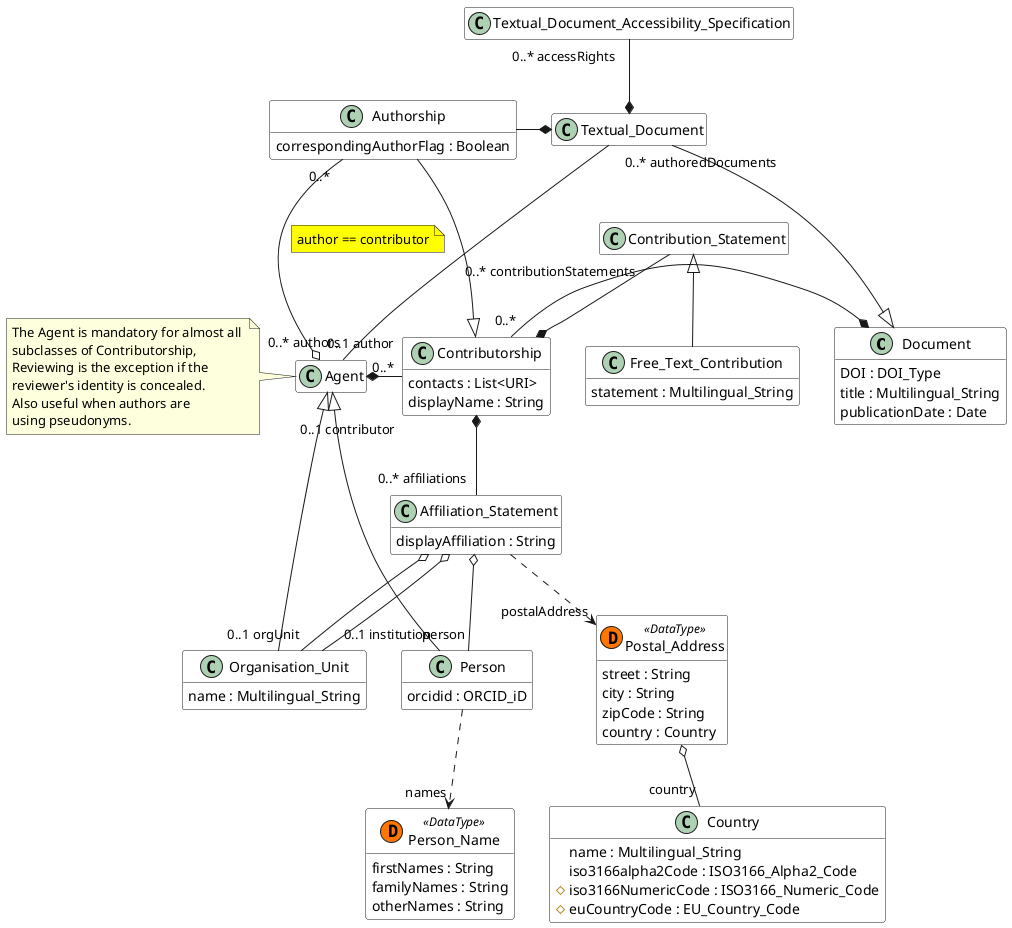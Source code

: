 @startuml
    !startsub common
    	!define datatype(x) class x << (D,#FF7700) DataType>>
    	hide empty members
    !endsub

    !startsub Document
    class "Document" #ffffff {
        DOI : DOI_Type
        title : Multilingual_String
        publicationDate : Date
    }
    class "Textual_Document" #ffffff {
    }
    !endsub

    !startsub TDAS
    class "Textual_Document_Accessibility_Specification" #ffffff {
    }
    !endsub

    !startsub Agent
    class "Agent" #ffffff {

        }
    !endsub

    class "Organisation_Unit" #ffffff {
        name : Multilingual_String
    }
    class "Person" #ffffff {
        orcidid : ORCID_iD
    }
    datatype("Person_Name") #ffffff {
        firstNames : String
        familyNames : String
        otherNames : String
    }
    class "Authorship" #ffffff {
        correspondingAuthorFlag : Boolean
    }

    !startsub Contributorship
    class "Contributorship" #ffffff {
        contacts : List<URI>
        displayName : String
    }
    class "Contribution_Statement" #ffffff {
    }
    class "Free_Text_Contribution" #ffffff {
        statement : Multilingual_String
    }
    !endsub

    class "Affiliation_Statement" #ffffff {
        displayAffiliation : String
    }
   datatype("Postal_Address") #ffffff {
        street : String
        city : String
        zipCode : String
        country : Country
    }
    class "Country" #ffffff {
        name : Multilingual_String
        iso3166alpha2Code : ISO3166_Alpha2_Code
        # iso3166NumericCode : ISO3166_Numeric_Code
        # euCountryCode : EU_Country_Code
    }
    "Postal_Address" o-- "country" "Country"
    "Affiliation_Statement" ..> "postalAddress" "Postal_Address"
    "Affiliation_Statement" o-- "0..1 orgUnit" "Organisation_Unit"
    "Affiliation_Statement" o-- "0..1 institution" "Organisation_Unit"
    "Affiliation_Statement" o-- "person" "Person"
    !startsub Contributorship
    "Contribution_Statement" <|-- "Free_Text_Contribution"
    !endsub
    !startsub Contributorship
    "Contributorship" "0..*" -r-* "Document"
    !endsub
    !startsub Contributorship
    "Contributorship" "0..*" -l-* "0..1 contributor" "Agent"
    !endsub
    "Contributorship" *-- "0..* affiliations" "Affiliation_Statement"
    !startsub Contributorship
    "Contributorship" *-u- "0..* contributionStatements" "Contribution_Statement"
    !endsub
    "Authorship" -r-* "Textual_Document"
    "Contributorship" <|-u- "Authorship"
    "Authorship" "0..*" --o "0..1 author" "Agent"
    note on link #yellow: author == contributor
    "Person" .d.> "names" "Person_Name"
    "Agent" <|-d- "Person"
    "Agent" <|-d- "Organisation_Unit"
    !startsub Document
    "Document" <|-u- "Textual_Document"
    !endsub
    "Textual_Document" *-u- "0..* accessRights" "Textual_Document_Accessibility_Specification"
    "Textual_Document" "0..* authoredDocuments" --- "0..* authors" "Agent"
    note left of Agent: The Agent is mandatory for almost all \nsubclasses of Contributorship,\nReviewing is the exception if the \nreviewer's identity is concealed. \nAlso useful when authors are \nusing pseudonyms.
@enduml
